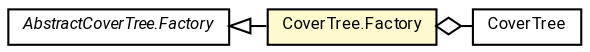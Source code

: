 #!/usr/local/bin/dot
#
# Class diagram 
# Generated by UMLGraph version R5_7_2-60-g0e99a6 (http://www.spinellis.gr/umlgraph/)
#

digraph G {
	graph [fontnames="svg"]
	edge [fontname="Roboto",fontsize=7,labelfontname="Roboto",labelfontsize=7,color="black"];
	node [fontname="Roboto",fontcolor="black",fontsize=8,shape=plaintext,margin=0,width=0,height=0];
	nodesep=0.15;
	ranksep=0.25;
	rankdir=LR;
	// de.lmu.ifi.dbs.elki.index.tree.metrical.covertree.CoverTree<O>
	c2937066 [label=<<table title="de.lmu.ifi.dbs.elki.index.tree.metrical.covertree.CoverTree" border="0" cellborder="1" cellspacing="0" cellpadding="2" href="CoverTree.html" target="_parent">
		<tr><td><table border="0" cellspacing="0" cellpadding="1">
		<tr><td align="center" balign="center"> <font face="Roboto">CoverTree</font> </td></tr>
		</table></td></tr>
		</table>>, URL="CoverTree.html"];
	// de.lmu.ifi.dbs.elki.index.tree.metrical.covertree.CoverTree.Factory<O>
	c2937070 [label=<<table title="de.lmu.ifi.dbs.elki.index.tree.metrical.covertree.CoverTree.Factory" border="0" cellborder="1" cellspacing="0" cellpadding="2" bgcolor="lemonChiffon" href="CoverTree.Factory.html" target="_parent">
		<tr><td><table border="0" cellspacing="0" cellpadding="1">
		<tr><td align="center" balign="center"> <font face="Roboto">CoverTree.Factory</font> </td></tr>
		</table></td></tr>
		</table>>, URL="CoverTree.Factory.html"];
	// de.lmu.ifi.dbs.elki.index.tree.metrical.covertree.AbstractCoverTree.Factory<O>
	c2937079 [label=<<table title="de.lmu.ifi.dbs.elki.index.tree.metrical.covertree.AbstractCoverTree.Factory" border="0" cellborder="1" cellspacing="0" cellpadding="2" href="AbstractCoverTree.Factory.html" target="_parent">
		<tr><td><table border="0" cellspacing="0" cellpadding="1">
		<tr><td align="center" balign="center"> <font face="Roboto"><i>AbstractCoverTree.Factory</i></font> </td></tr>
		</table></td></tr>
		</table>>, URL="AbstractCoverTree.Factory.html"];
	// de.lmu.ifi.dbs.elki.index.tree.metrical.covertree.CoverTree.Factory<O> extends de.lmu.ifi.dbs.elki.index.tree.metrical.covertree.AbstractCoverTree.Factory<O>
	c2937079 -> c2937070 [arrowtail=empty,dir=back,weight=10];
	// de.lmu.ifi.dbs.elki.index.tree.metrical.covertree.CoverTree.Factory<O> has de.lmu.ifi.dbs.elki.index.tree.metrical.covertree.CoverTree<O>
	c2937070 -> c2937066 [arrowhead=none,arrowtail=ediamond,dir=back,weight=4];
}

